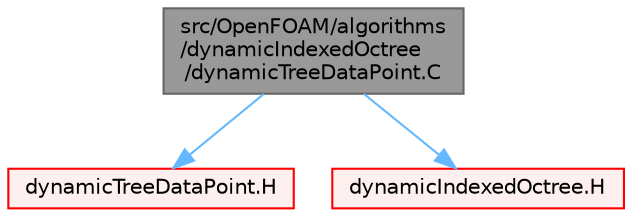 digraph "src/OpenFOAM/algorithms/dynamicIndexedOctree/dynamicTreeDataPoint.C"
{
 // LATEX_PDF_SIZE
  bgcolor="transparent";
  edge [fontname=Helvetica,fontsize=10,labelfontname=Helvetica,labelfontsize=10];
  node [fontname=Helvetica,fontsize=10,shape=box,height=0.2,width=0.4];
  Node1 [id="Node000001",label="src/OpenFOAM/algorithms\l/dynamicIndexedOctree\l/dynamicTreeDataPoint.C",height=0.2,width=0.4,color="gray40", fillcolor="grey60", style="filled", fontcolor="black",tooltip=" "];
  Node1 -> Node2 [id="edge1_Node000001_Node000002",color="steelblue1",style="solid",tooltip=" "];
  Node2 [id="Node000002",label="dynamicTreeDataPoint.H",height=0.2,width=0.4,color="red", fillcolor="#FFF0F0", style="filled",URL="$dynamicTreeDataPoint_8H.html",tooltip=" "];
  Node1 -> Node224 [id="edge2_Node000001_Node000224",color="steelblue1",style="solid",tooltip=" "];
  Node224 [id="Node000224",label="dynamicIndexedOctree.H",height=0.2,width=0.4,color="red", fillcolor="#FFF0F0", style="filled",URL="$dynamicIndexedOctree_8H.html",tooltip=" "];
}
